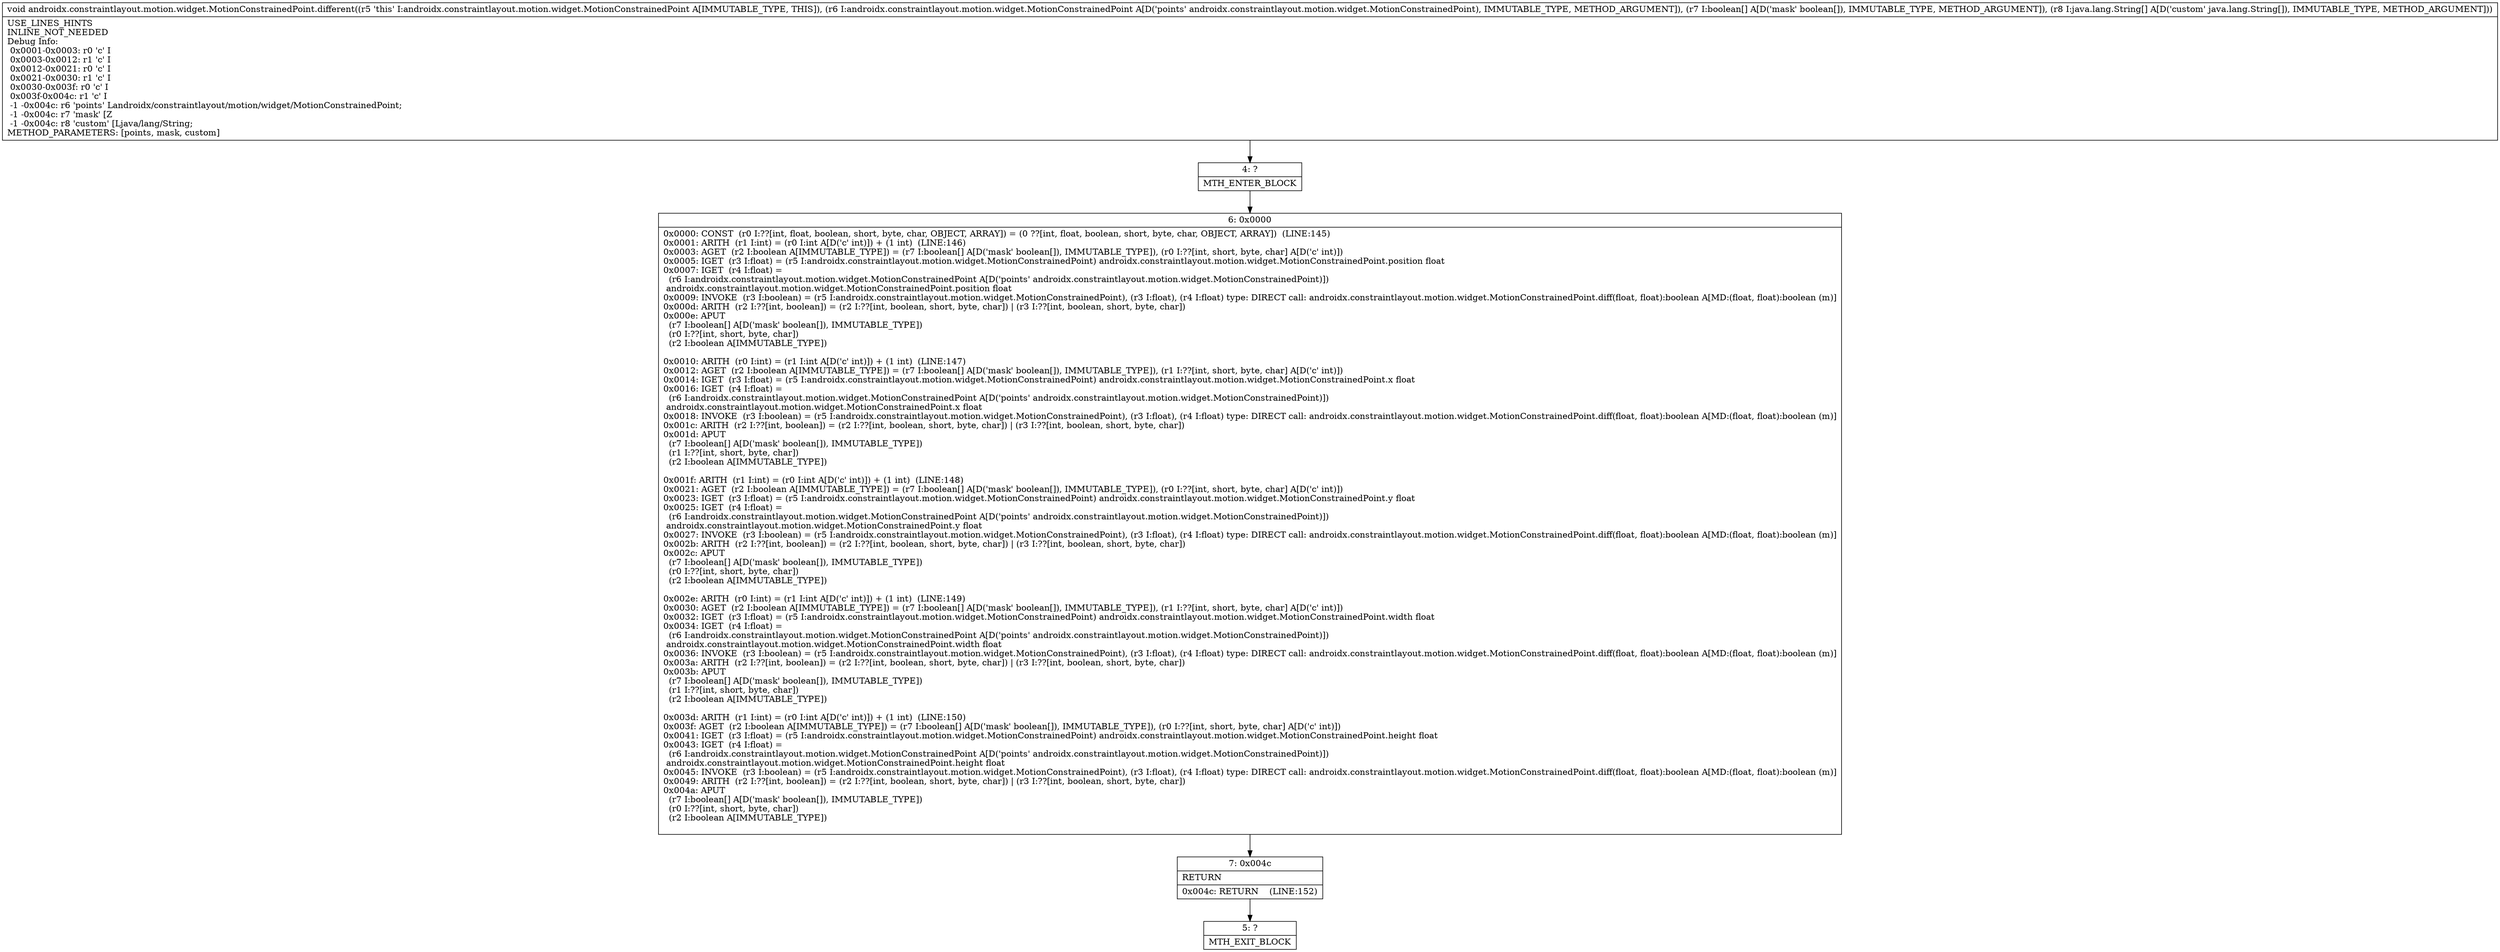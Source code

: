 digraph "CFG forandroidx.constraintlayout.motion.widget.MotionConstrainedPoint.different(Landroidx\/constraintlayout\/motion\/widget\/MotionConstrainedPoint;[Z[Ljava\/lang\/String;)V" {
Node_4 [shape=record,label="{4\:\ ?|MTH_ENTER_BLOCK\l}"];
Node_6 [shape=record,label="{6\:\ 0x0000|0x0000: CONST  (r0 I:??[int, float, boolean, short, byte, char, OBJECT, ARRAY]) = (0 ??[int, float, boolean, short, byte, char, OBJECT, ARRAY])  (LINE:145)\l0x0001: ARITH  (r1 I:int) = (r0 I:int A[D('c' int)]) + (1 int)  (LINE:146)\l0x0003: AGET  (r2 I:boolean A[IMMUTABLE_TYPE]) = (r7 I:boolean[] A[D('mask' boolean[]), IMMUTABLE_TYPE]), (r0 I:??[int, short, byte, char] A[D('c' int)]) \l0x0005: IGET  (r3 I:float) = (r5 I:androidx.constraintlayout.motion.widget.MotionConstrainedPoint) androidx.constraintlayout.motion.widget.MotionConstrainedPoint.position float \l0x0007: IGET  (r4 I:float) = \l  (r6 I:androidx.constraintlayout.motion.widget.MotionConstrainedPoint A[D('points' androidx.constraintlayout.motion.widget.MotionConstrainedPoint)])\l androidx.constraintlayout.motion.widget.MotionConstrainedPoint.position float \l0x0009: INVOKE  (r3 I:boolean) = (r5 I:androidx.constraintlayout.motion.widget.MotionConstrainedPoint), (r3 I:float), (r4 I:float) type: DIRECT call: androidx.constraintlayout.motion.widget.MotionConstrainedPoint.diff(float, float):boolean A[MD:(float, float):boolean (m)]\l0x000d: ARITH  (r2 I:??[int, boolean]) = (r2 I:??[int, boolean, short, byte, char]) \| (r3 I:??[int, boolean, short, byte, char]) \l0x000e: APUT  \l  (r7 I:boolean[] A[D('mask' boolean[]), IMMUTABLE_TYPE])\l  (r0 I:??[int, short, byte, char])\l  (r2 I:boolean A[IMMUTABLE_TYPE])\l \l0x0010: ARITH  (r0 I:int) = (r1 I:int A[D('c' int)]) + (1 int)  (LINE:147)\l0x0012: AGET  (r2 I:boolean A[IMMUTABLE_TYPE]) = (r7 I:boolean[] A[D('mask' boolean[]), IMMUTABLE_TYPE]), (r1 I:??[int, short, byte, char] A[D('c' int)]) \l0x0014: IGET  (r3 I:float) = (r5 I:androidx.constraintlayout.motion.widget.MotionConstrainedPoint) androidx.constraintlayout.motion.widget.MotionConstrainedPoint.x float \l0x0016: IGET  (r4 I:float) = \l  (r6 I:androidx.constraintlayout.motion.widget.MotionConstrainedPoint A[D('points' androidx.constraintlayout.motion.widget.MotionConstrainedPoint)])\l androidx.constraintlayout.motion.widget.MotionConstrainedPoint.x float \l0x0018: INVOKE  (r3 I:boolean) = (r5 I:androidx.constraintlayout.motion.widget.MotionConstrainedPoint), (r3 I:float), (r4 I:float) type: DIRECT call: androidx.constraintlayout.motion.widget.MotionConstrainedPoint.diff(float, float):boolean A[MD:(float, float):boolean (m)]\l0x001c: ARITH  (r2 I:??[int, boolean]) = (r2 I:??[int, boolean, short, byte, char]) \| (r3 I:??[int, boolean, short, byte, char]) \l0x001d: APUT  \l  (r7 I:boolean[] A[D('mask' boolean[]), IMMUTABLE_TYPE])\l  (r1 I:??[int, short, byte, char])\l  (r2 I:boolean A[IMMUTABLE_TYPE])\l \l0x001f: ARITH  (r1 I:int) = (r0 I:int A[D('c' int)]) + (1 int)  (LINE:148)\l0x0021: AGET  (r2 I:boolean A[IMMUTABLE_TYPE]) = (r7 I:boolean[] A[D('mask' boolean[]), IMMUTABLE_TYPE]), (r0 I:??[int, short, byte, char] A[D('c' int)]) \l0x0023: IGET  (r3 I:float) = (r5 I:androidx.constraintlayout.motion.widget.MotionConstrainedPoint) androidx.constraintlayout.motion.widget.MotionConstrainedPoint.y float \l0x0025: IGET  (r4 I:float) = \l  (r6 I:androidx.constraintlayout.motion.widget.MotionConstrainedPoint A[D('points' androidx.constraintlayout.motion.widget.MotionConstrainedPoint)])\l androidx.constraintlayout.motion.widget.MotionConstrainedPoint.y float \l0x0027: INVOKE  (r3 I:boolean) = (r5 I:androidx.constraintlayout.motion.widget.MotionConstrainedPoint), (r3 I:float), (r4 I:float) type: DIRECT call: androidx.constraintlayout.motion.widget.MotionConstrainedPoint.diff(float, float):boolean A[MD:(float, float):boolean (m)]\l0x002b: ARITH  (r2 I:??[int, boolean]) = (r2 I:??[int, boolean, short, byte, char]) \| (r3 I:??[int, boolean, short, byte, char]) \l0x002c: APUT  \l  (r7 I:boolean[] A[D('mask' boolean[]), IMMUTABLE_TYPE])\l  (r0 I:??[int, short, byte, char])\l  (r2 I:boolean A[IMMUTABLE_TYPE])\l \l0x002e: ARITH  (r0 I:int) = (r1 I:int A[D('c' int)]) + (1 int)  (LINE:149)\l0x0030: AGET  (r2 I:boolean A[IMMUTABLE_TYPE]) = (r7 I:boolean[] A[D('mask' boolean[]), IMMUTABLE_TYPE]), (r1 I:??[int, short, byte, char] A[D('c' int)]) \l0x0032: IGET  (r3 I:float) = (r5 I:androidx.constraintlayout.motion.widget.MotionConstrainedPoint) androidx.constraintlayout.motion.widget.MotionConstrainedPoint.width float \l0x0034: IGET  (r4 I:float) = \l  (r6 I:androidx.constraintlayout.motion.widget.MotionConstrainedPoint A[D('points' androidx.constraintlayout.motion.widget.MotionConstrainedPoint)])\l androidx.constraintlayout.motion.widget.MotionConstrainedPoint.width float \l0x0036: INVOKE  (r3 I:boolean) = (r5 I:androidx.constraintlayout.motion.widget.MotionConstrainedPoint), (r3 I:float), (r4 I:float) type: DIRECT call: androidx.constraintlayout.motion.widget.MotionConstrainedPoint.diff(float, float):boolean A[MD:(float, float):boolean (m)]\l0x003a: ARITH  (r2 I:??[int, boolean]) = (r2 I:??[int, boolean, short, byte, char]) \| (r3 I:??[int, boolean, short, byte, char]) \l0x003b: APUT  \l  (r7 I:boolean[] A[D('mask' boolean[]), IMMUTABLE_TYPE])\l  (r1 I:??[int, short, byte, char])\l  (r2 I:boolean A[IMMUTABLE_TYPE])\l \l0x003d: ARITH  (r1 I:int) = (r0 I:int A[D('c' int)]) + (1 int)  (LINE:150)\l0x003f: AGET  (r2 I:boolean A[IMMUTABLE_TYPE]) = (r7 I:boolean[] A[D('mask' boolean[]), IMMUTABLE_TYPE]), (r0 I:??[int, short, byte, char] A[D('c' int)]) \l0x0041: IGET  (r3 I:float) = (r5 I:androidx.constraintlayout.motion.widget.MotionConstrainedPoint) androidx.constraintlayout.motion.widget.MotionConstrainedPoint.height float \l0x0043: IGET  (r4 I:float) = \l  (r6 I:androidx.constraintlayout.motion.widget.MotionConstrainedPoint A[D('points' androidx.constraintlayout.motion.widget.MotionConstrainedPoint)])\l androidx.constraintlayout.motion.widget.MotionConstrainedPoint.height float \l0x0045: INVOKE  (r3 I:boolean) = (r5 I:androidx.constraintlayout.motion.widget.MotionConstrainedPoint), (r3 I:float), (r4 I:float) type: DIRECT call: androidx.constraintlayout.motion.widget.MotionConstrainedPoint.diff(float, float):boolean A[MD:(float, float):boolean (m)]\l0x0049: ARITH  (r2 I:??[int, boolean]) = (r2 I:??[int, boolean, short, byte, char]) \| (r3 I:??[int, boolean, short, byte, char]) \l0x004a: APUT  \l  (r7 I:boolean[] A[D('mask' boolean[]), IMMUTABLE_TYPE])\l  (r0 I:??[int, short, byte, char])\l  (r2 I:boolean A[IMMUTABLE_TYPE])\l \l}"];
Node_7 [shape=record,label="{7\:\ 0x004c|RETURN\l|0x004c: RETURN    (LINE:152)\l}"];
Node_5 [shape=record,label="{5\:\ ?|MTH_EXIT_BLOCK\l}"];
MethodNode[shape=record,label="{void androidx.constraintlayout.motion.widget.MotionConstrainedPoint.different((r5 'this' I:androidx.constraintlayout.motion.widget.MotionConstrainedPoint A[IMMUTABLE_TYPE, THIS]), (r6 I:androidx.constraintlayout.motion.widget.MotionConstrainedPoint A[D('points' androidx.constraintlayout.motion.widget.MotionConstrainedPoint), IMMUTABLE_TYPE, METHOD_ARGUMENT]), (r7 I:boolean[] A[D('mask' boolean[]), IMMUTABLE_TYPE, METHOD_ARGUMENT]), (r8 I:java.lang.String[] A[D('custom' java.lang.String[]), IMMUTABLE_TYPE, METHOD_ARGUMENT]))  | USE_LINES_HINTS\lINLINE_NOT_NEEDED\lDebug Info:\l  0x0001\-0x0003: r0 'c' I\l  0x0003\-0x0012: r1 'c' I\l  0x0012\-0x0021: r0 'c' I\l  0x0021\-0x0030: r1 'c' I\l  0x0030\-0x003f: r0 'c' I\l  0x003f\-0x004c: r1 'c' I\l  \-1 \-0x004c: r6 'points' Landroidx\/constraintlayout\/motion\/widget\/MotionConstrainedPoint;\l  \-1 \-0x004c: r7 'mask' [Z\l  \-1 \-0x004c: r8 'custom' [Ljava\/lang\/String;\lMETHOD_PARAMETERS: [points, mask, custom]\l}"];
MethodNode -> Node_4;Node_4 -> Node_6;
Node_6 -> Node_7;
Node_7 -> Node_5;
}

